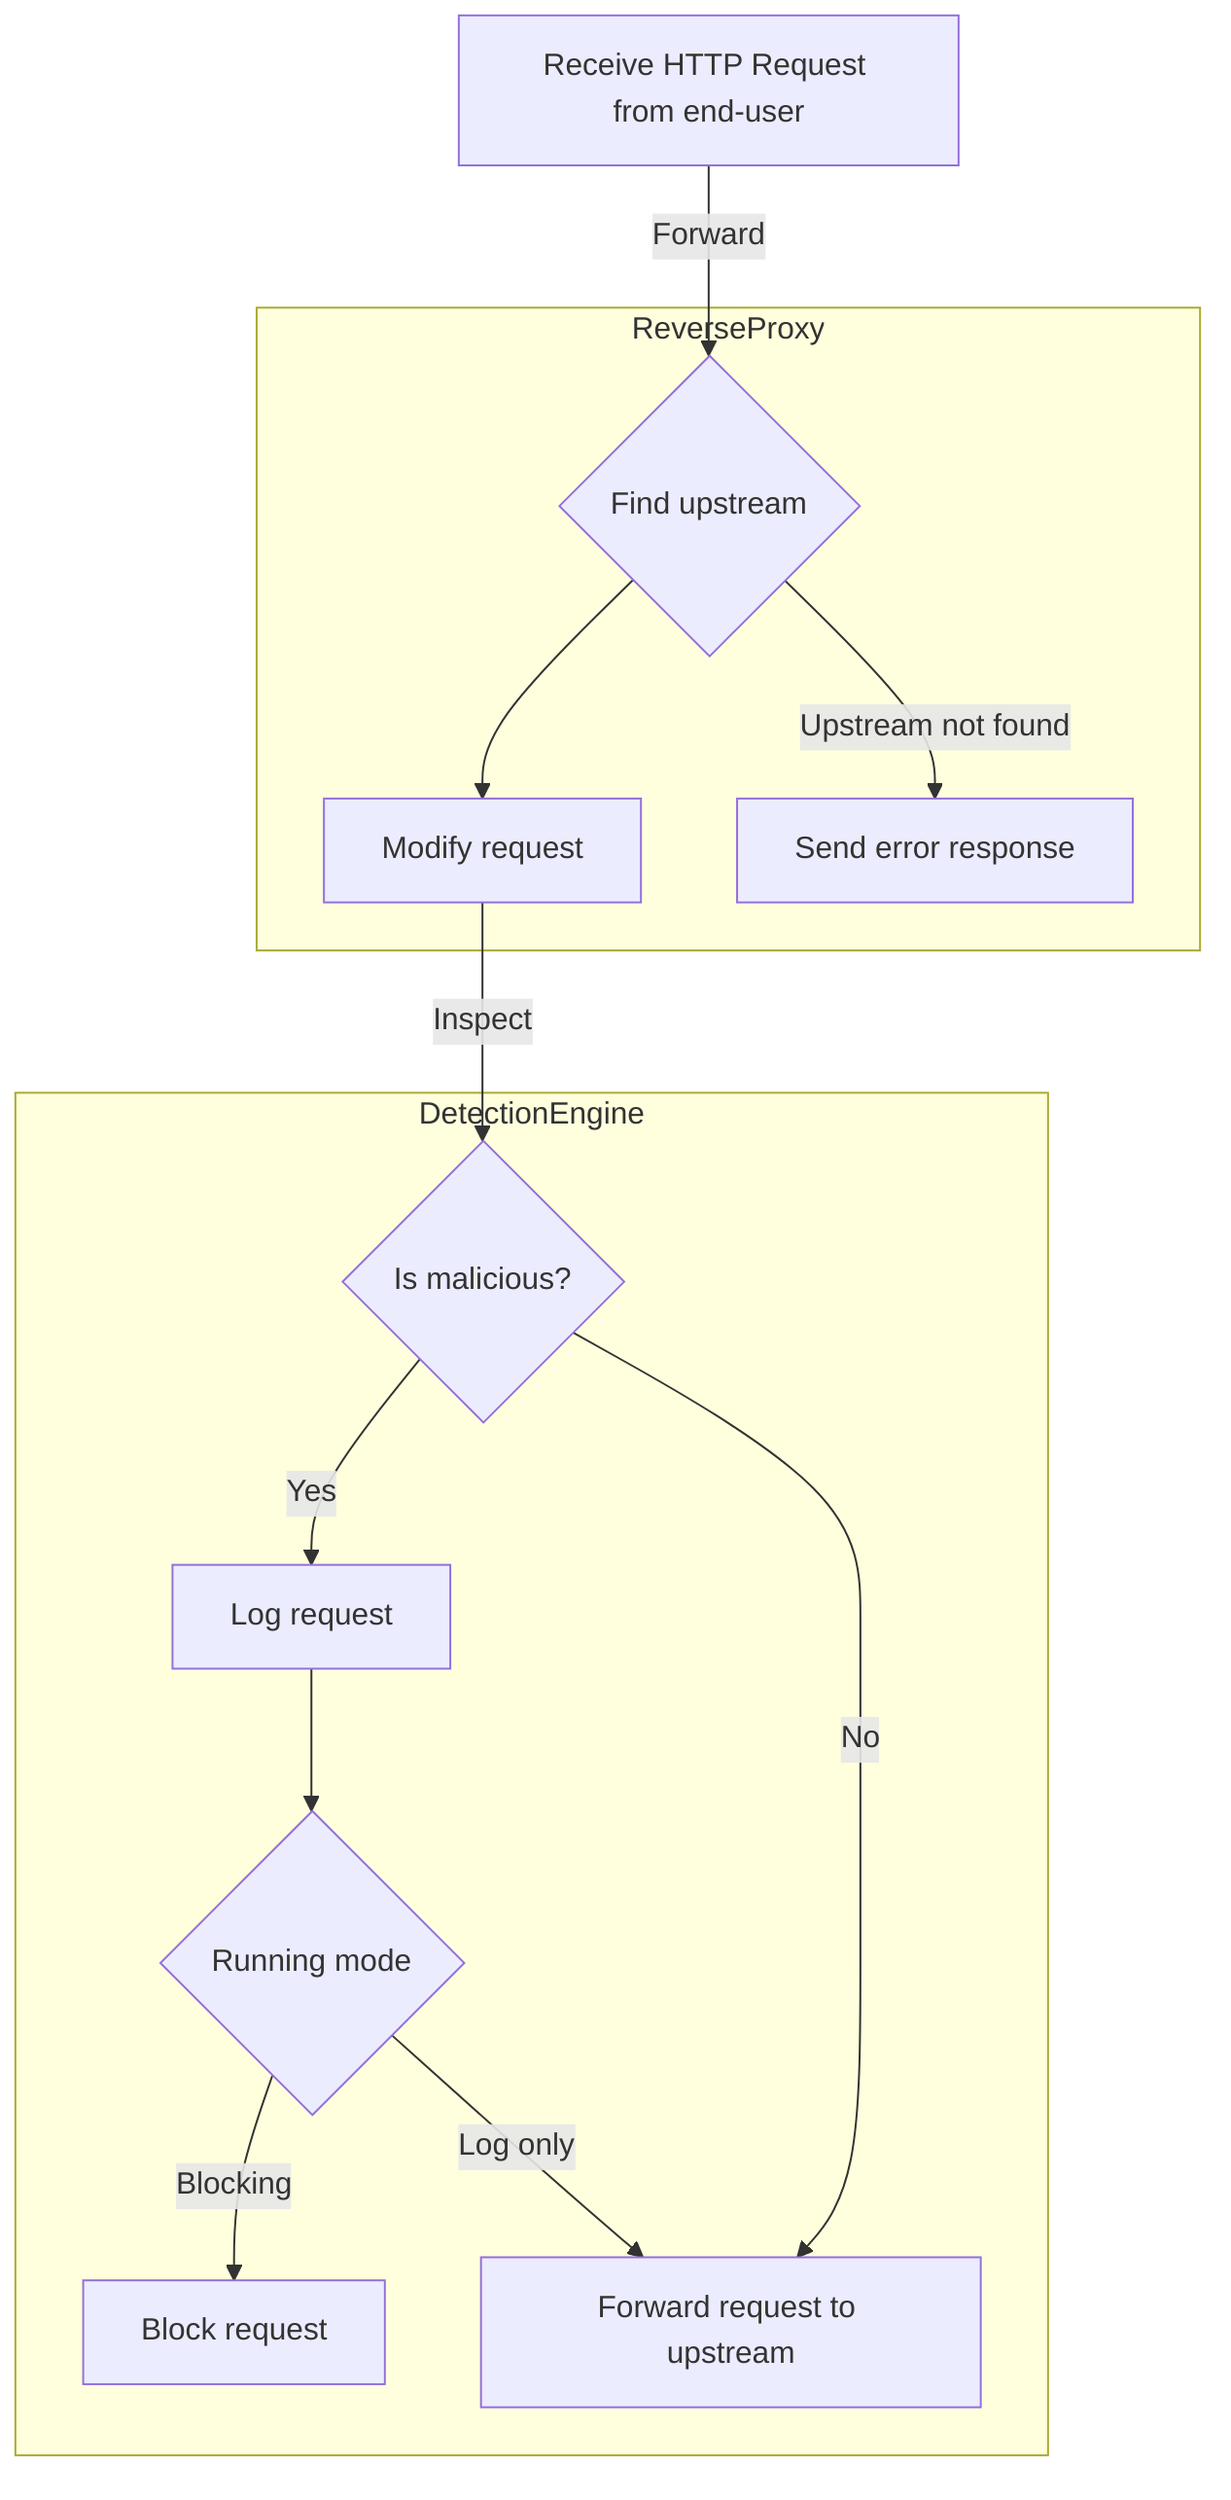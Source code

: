 graph TD
    A[Receive HTTP Request from end-user] --> |Forward| B{Find upstream}
    subgraph ReverseProxy
    B -->C[Modify request]
    B -->|Upstream not found| D[Send error response]
    end ReverseProxy
    subgraph DetectionEngine
    C --> |Inspect|E{Is malicious?}
    E --> |Yes| F[Log request]
    F --> H{Running mode}
    H --> |Blocking| I[Block request]
    H --> |Log only| G
    E --> |No| G[Forward request to upstream]
    end DetectionEngine